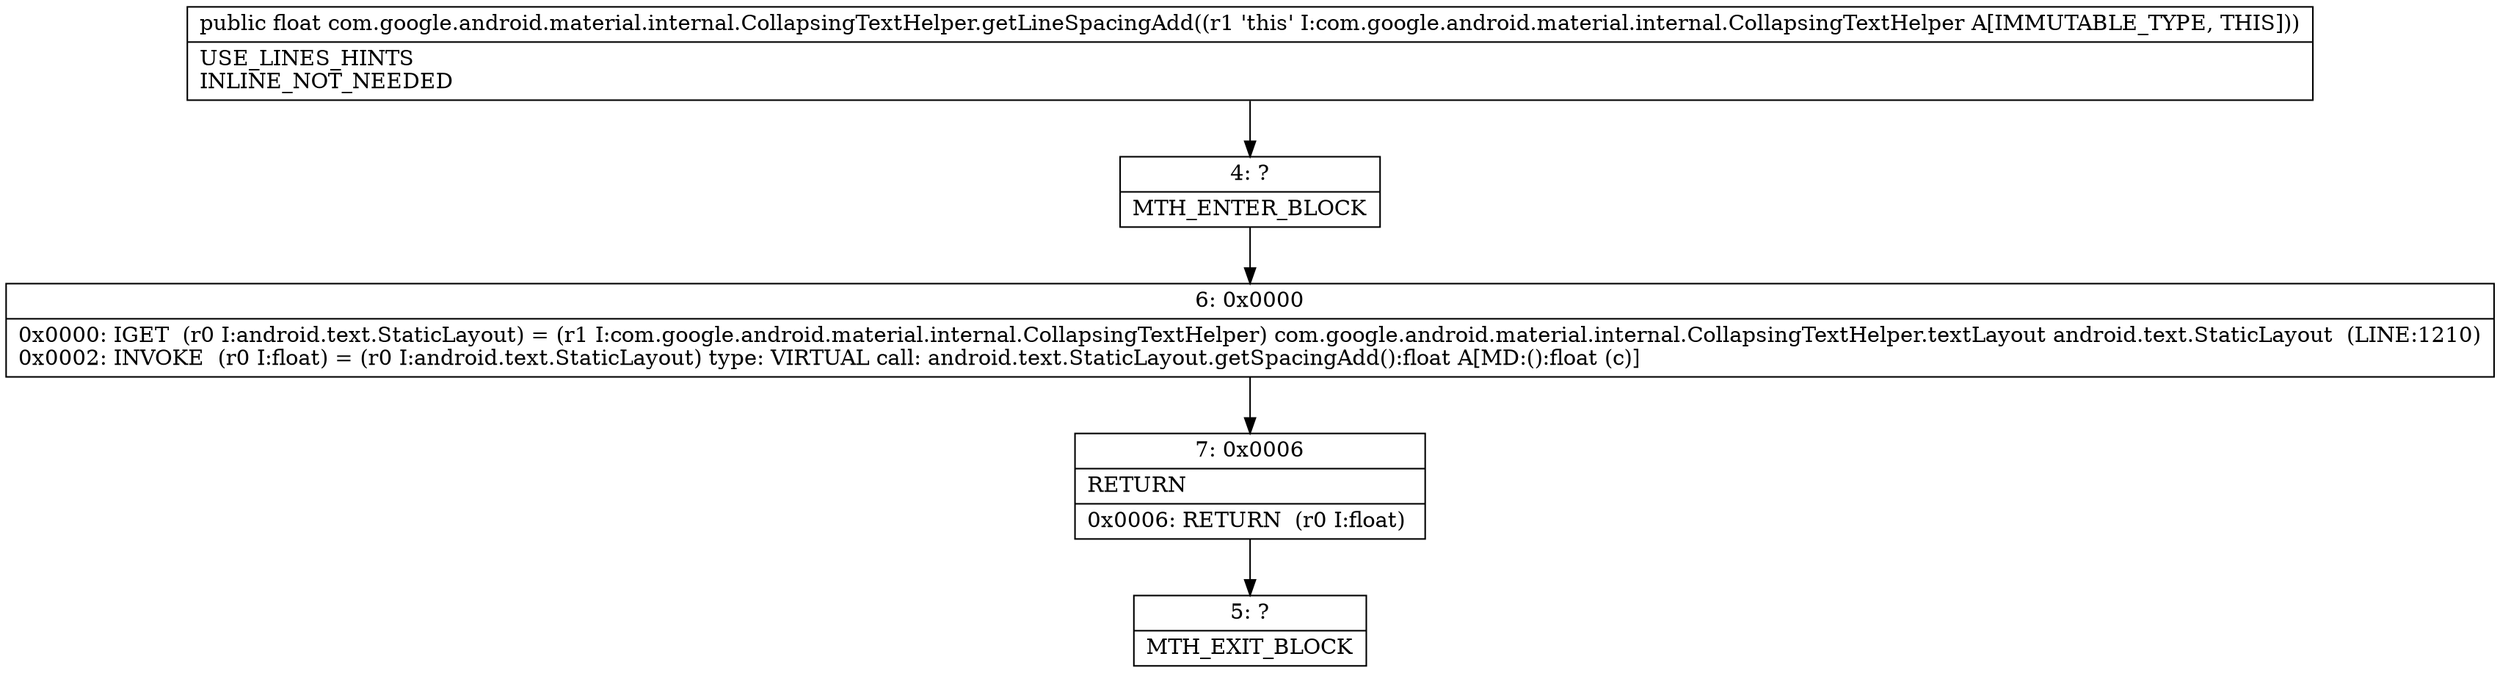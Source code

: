 digraph "CFG forcom.google.android.material.internal.CollapsingTextHelper.getLineSpacingAdd()F" {
Node_4 [shape=record,label="{4\:\ ?|MTH_ENTER_BLOCK\l}"];
Node_6 [shape=record,label="{6\:\ 0x0000|0x0000: IGET  (r0 I:android.text.StaticLayout) = (r1 I:com.google.android.material.internal.CollapsingTextHelper) com.google.android.material.internal.CollapsingTextHelper.textLayout android.text.StaticLayout  (LINE:1210)\l0x0002: INVOKE  (r0 I:float) = (r0 I:android.text.StaticLayout) type: VIRTUAL call: android.text.StaticLayout.getSpacingAdd():float A[MD:():float (c)]\l}"];
Node_7 [shape=record,label="{7\:\ 0x0006|RETURN\l|0x0006: RETURN  (r0 I:float) \l}"];
Node_5 [shape=record,label="{5\:\ ?|MTH_EXIT_BLOCK\l}"];
MethodNode[shape=record,label="{public float com.google.android.material.internal.CollapsingTextHelper.getLineSpacingAdd((r1 'this' I:com.google.android.material.internal.CollapsingTextHelper A[IMMUTABLE_TYPE, THIS]))  | USE_LINES_HINTS\lINLINE_NOT_NEEDED\l}"];
MethodNode -> Node_4;Node_4 -> Node_6;
Node_6 -> Node_7;
Node_7 -> Node_5;
}

